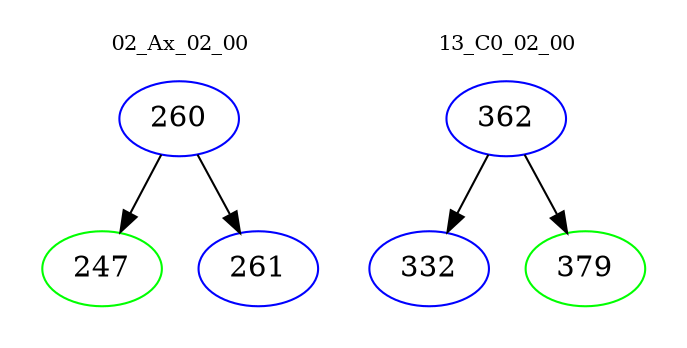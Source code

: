 digraph{
subgraph cluster_0 {
color = white
label = "02_Ax_02_00";
fontsize=10;
T0_260 [label="260", color="blue"]
T0_260 -> T0_247 [color="black"]
T0_247 [label="247", color="green"]
T0_260 -> T0_261 [color="black"]
T0_261 [label="261", color="blue"]
}
subgraph cluster_1 {
color = white
label = "13_C0_02_00";
fontsize=10;
T1_362 [label="362", color="blue"]
T1_362 -> T1_332 [color="black"]
T1_332 [label="332", color="blue"]
T1_362 -> T1_379 [color="black"]
T1_379 [label="379", color="green"]
}
}
